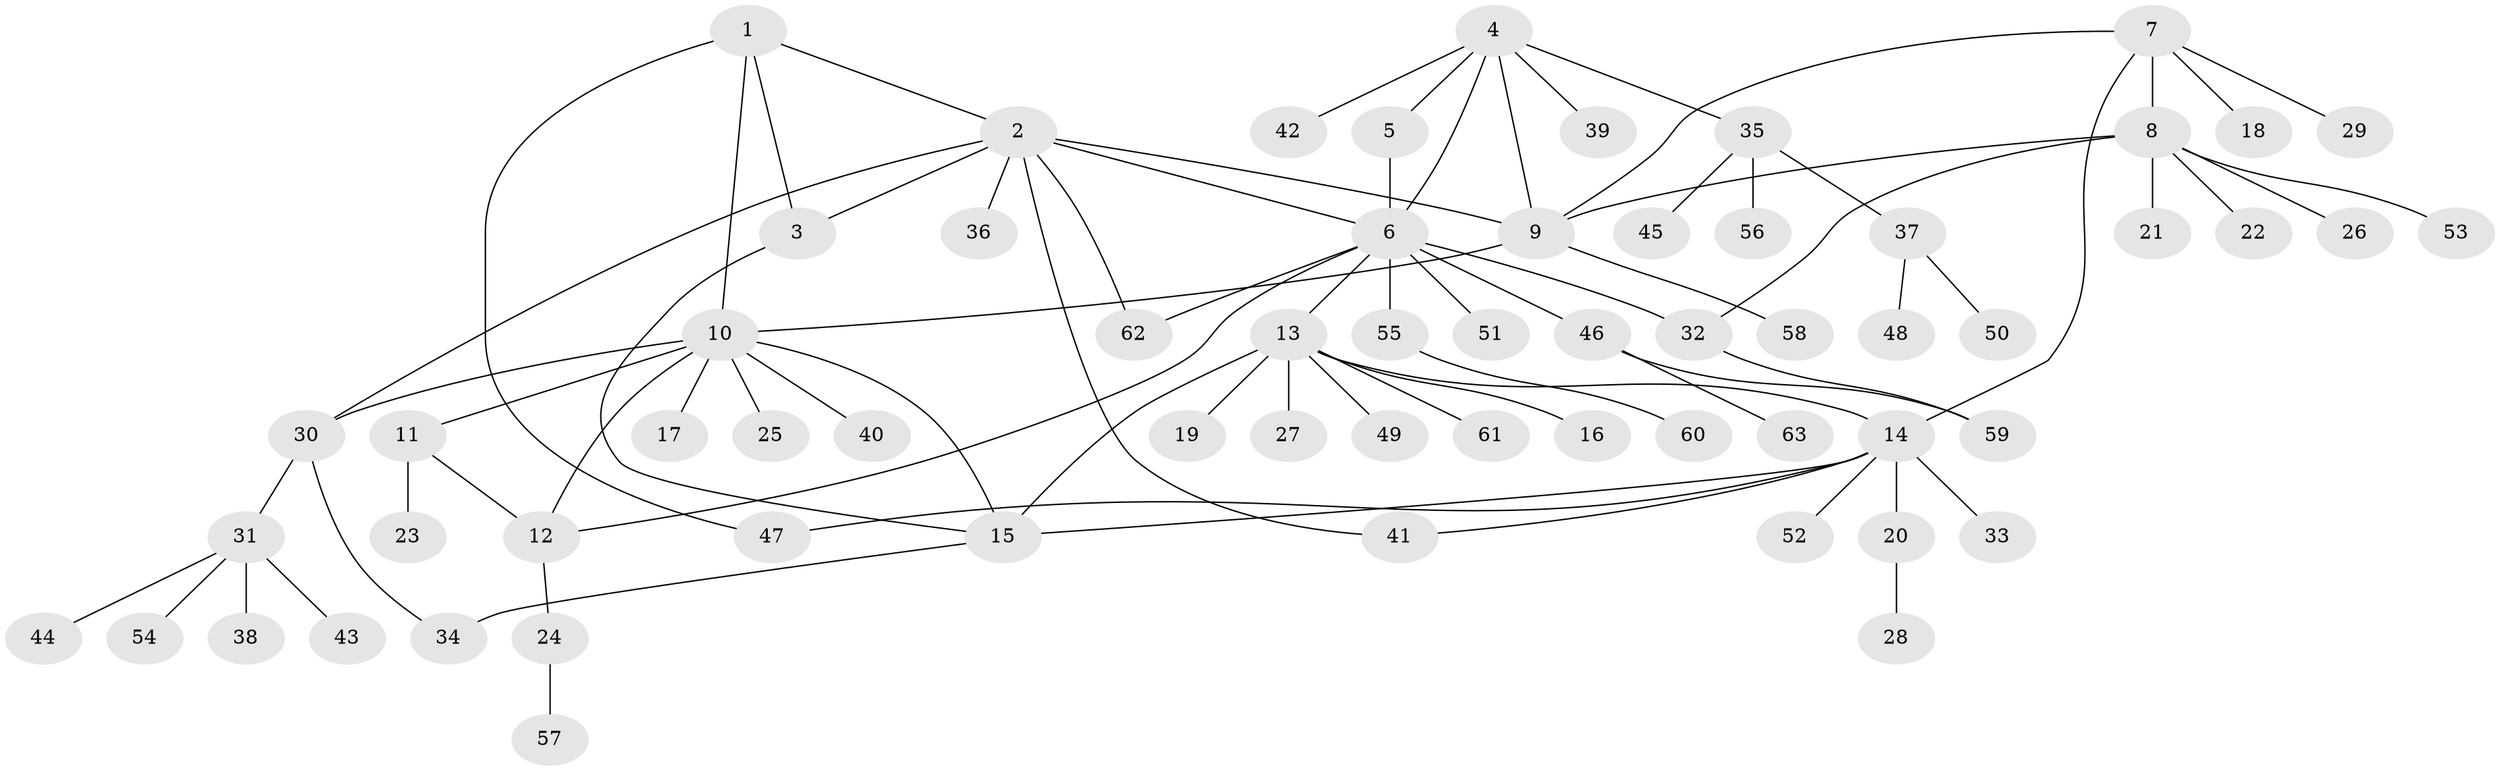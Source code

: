 // coarse degree distribution, {11: 0.08, 6: 0.04, 3: 0.04, 7: 0.04, 4: 0.08, 1: 0.56, 2: 0.16}
// Generated by graph-tools (version 1.1) at 2025/19/03/04/25 18:19:42]
// undirected, 63 vertices, 80 edges
graph export_dot {
graph [start="1"]
  node [color=gray90,style=filled];
  1;
  2;
  3;
  4;
  5;
  6;
  7;
  8;
  9;
  10;
  11;
  12;
  13;
  14;
  15;
  16;
  17;
  18;
  19;
  20;
  21;
  22;
  23;
  24;
  25;
  26;
  27;
  28;
  29;
  30;
  31;
  32;
  33;
  34;
  35;
  36;
  37;
  38;
  39;
  40;
  41;
  42;
  43;
  44;
  45;
  46;
  47;
  48;
  49;
  50;
  51;
  52;
  53;
  54;
  55;
  56;
  57;
  58;
  59;
  60;
  61;
  62;
  63;
  1 -- 2;
  1 -- 3;
  1 -- 10;
  1 -- 47;
  2 -- 3;
  2 -- 6;
  2 -- 9;
  2 -- 30;
  2 -- 36;
  2 -- 41;
  2 -- 62;
  3 -- 15;
  4 -- 5;
  4 -- 6;
  4 -- 9;
  4 -- 35;
  4 -- 39;
  4 -- 42;
  5 -- 6;
  6 -- 12;
  6 -- 13;
  6 -- 32;
  6 -- 46;
  6 -- 51;
  6 -- 55;
  6 -- 62;
  7 -- 8;
  7 -- 9;
  7 -- 14;
  7 -- 18;
  7 -- 29;
  8 -- 9;
  8 -- 21;
  8 -- 22;
  8 -- 26;
  8 -- 32;
  8 -- 53;
  9 -- 10;
  9 -- 58;
  10 -- 11;
  10 -- 12;
  10 -- 15;
  10 -- 17;
  10 -- 25;
  10 -- 30;
  10 -- 40;
  11 -- 12;
  11 -- 23;
  12 -- 24;
  13 -- 14;
  13 -- 15;
  13 -- 16;
  13 -- 19;
  13 -- 27;
  13 -- 49;
  13 -- 61;
  14 -- 15;
  14 -- 20;
  14 -- 33;
  14 -- 41;
  14 -- 47;
  14 -- 52;
  15 -- 34;
  20 -- 28;
  24 -- 57;
  30 -- 31;
  30 -- 34;
  31 -- 38;
  31 -- 43;
  31 -- 44;
  31 -- 54;
  32 -- 59;
  35 -- 37;
  35 -- 45;
  35 -- 56;
  37 -- 48;
  37 -- 50;
  46 -- 59;
  46 -- 63;
  55 -- 60;
}
